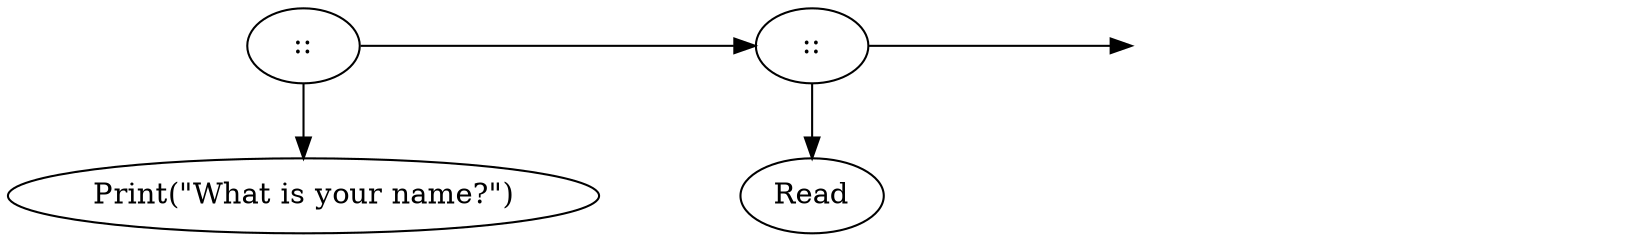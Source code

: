 digraph {
    rankdir=LR

    cons1[label="::" class="start,disabled"]
    cons2[label="::"]
    cons3[label="::" style="invis"]
    nil[label="Nil" style="invis"]

    cons1 -> cons2[class="disabled"]
    cons2 -> cons3
    cons3 -> nil[style="invis"]

    print1[label="Print(\"What is your name?\")" class="disabled"]
    read[label="Read"]
    print2[label="Print(\"Hello!\")" style="invis"]
    stop[label="Stop" style="invis"]

    {
        rank=same
        cons1 -> print1[class="disabled"]
    }
    {
        rank=same
        cons2 -> read
    }
    {
        rank=same
        cons3 -> print2[style="invis"]
    }

    print1 -> read[label="next" style="invis"]
    read -> print2[label="next" style="invis"]
    print2 -> stop[label="next" style="invis"]
}
